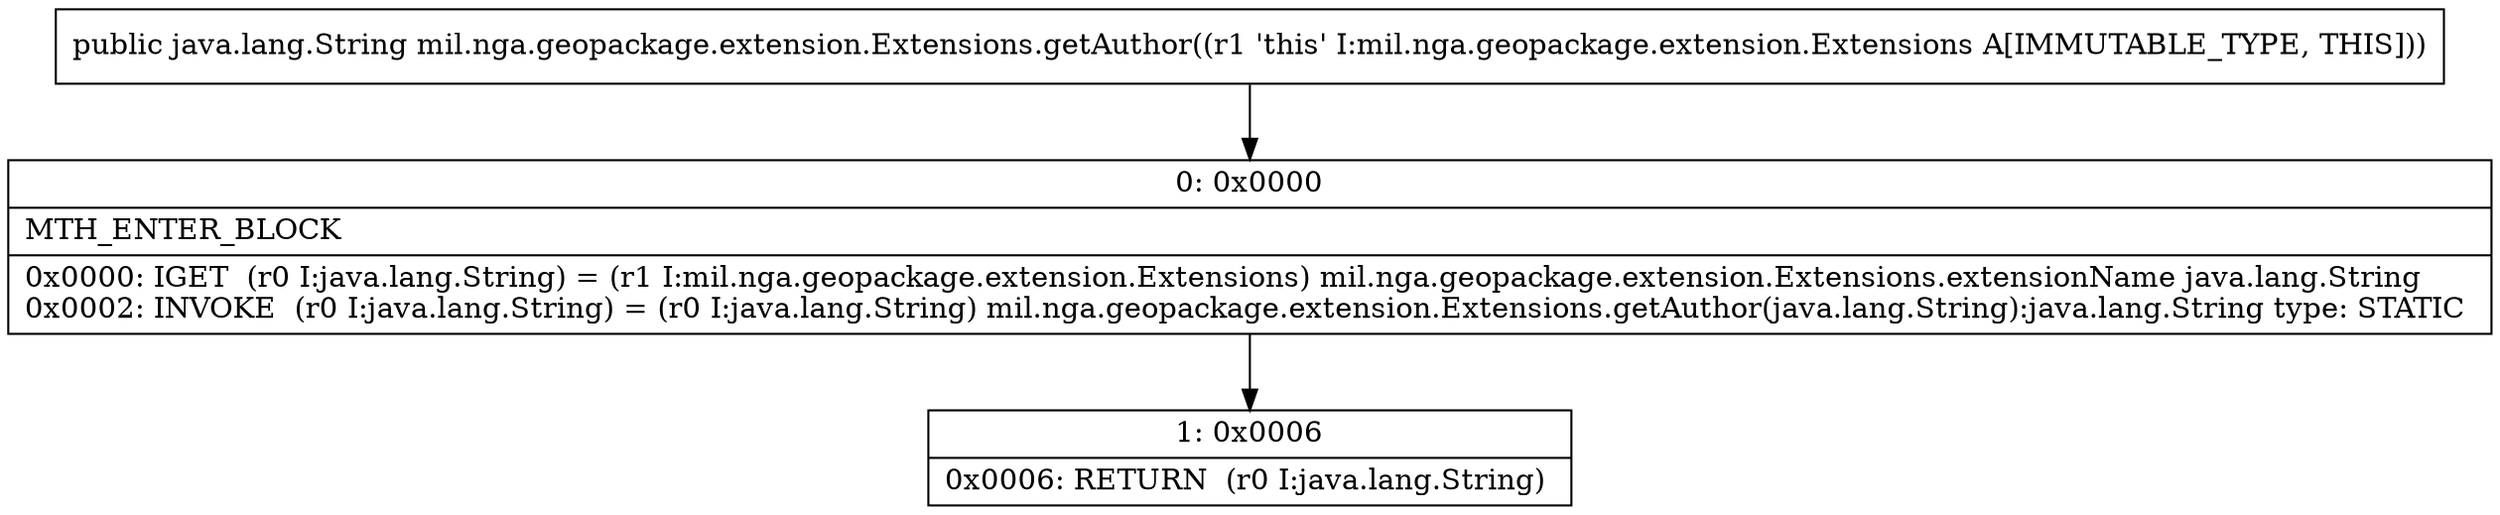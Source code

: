 digraph "CFG formil.nga.geopackage.extension.Extensions.getAuthor()Ljava\/lang\/String;" {
Node_0 [shape=record,label="{0\:\ 0x0000|MTH_ENTER_BLOCK\l|0x0000: IGET  (r0 I:java.lang.String) = (r1 I:mil.nga.geopackage.extension.Extensions) mil.nga.geopackage.extension.Extensions.extensionName java.lang.String \l0x0002: INVOKE  (r0 I:java.lang.String) = (r0 I:java.lang.String) mil.nga.geopackage.extension.Extensions.getAuthor(java.lang.String):java.lang.String type: STATIC \l}"];
Node_1 [shape=record,label="{1\:\ 0x0006|0x0006: RETURN  (r0 I:java.lang.String) \l}"];
MethodNode[shape=record,label="{public java.lang.String mil.nga.geopackage.extension.Extensions.getAuthor((r1 'this' I:mil.nga.geopackage.extension.Extensions A[IMMUTABLE_TYPE, THIS])) }"];
MethodNode -> Node_0;
Node_0 -> Node_1;
}

